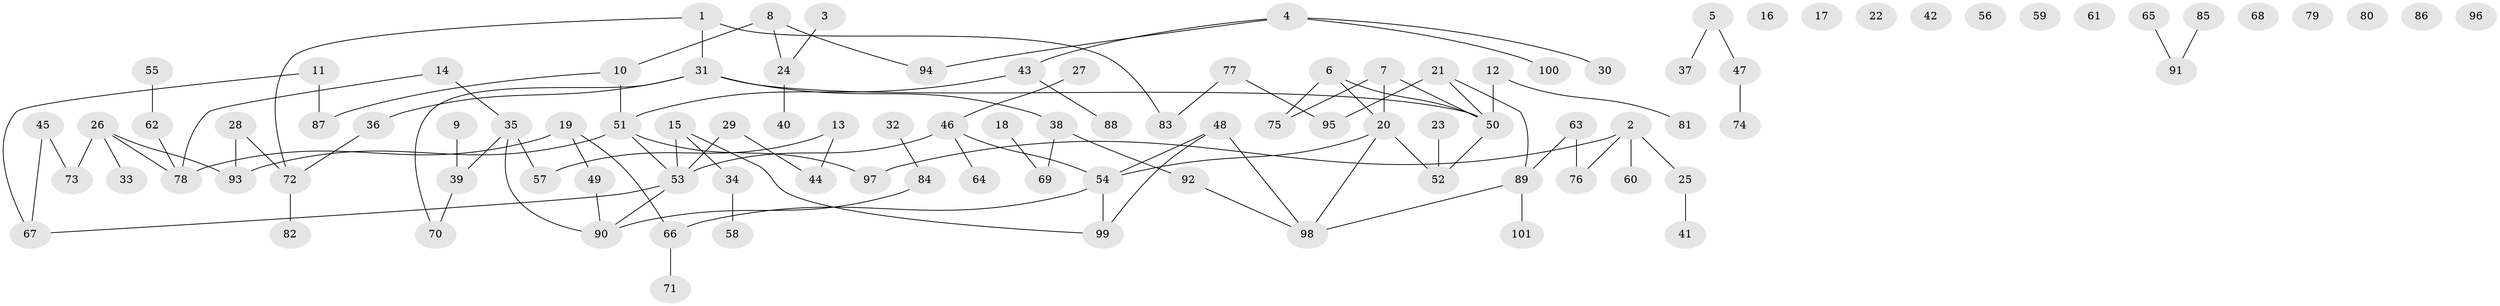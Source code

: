 // Generated by graph-tools (version 1.1) at 2025/49/03/09/25 03:49:14]
// undirected, 101 vertices, 106 edges
graph export_dot {
graph [start="1"]
  node [color=gray90,style=filled];
  1;
  2;
  3;
  4;
  5;
  6;
  7;
  8;
  9;
  10;
  11;
  12;
  13;
  14;
  15;
  16;
  17;
  18;
  19;
  20;
  21;
  22;
  23;
  24;
  25;
  26;
  27;
  28;
  29;
  30;
  31;
  32;
  33;
  34;
  35;
  36;
  37;
  38;
  39;
  40;
  41;
  42;
  43;
  44;
  45;
  46;
  47;
  48;
  49;
  50;
  51;
  52;
  53;
  54;
  55;
  56;
  57;
  58;
  59;
  60;
  61;
  62;
  63;
  64;
  65;
  66;
  67;
  68;
  69;
  70;
  71;
  72;
  73;
  74;
  75;
  76;
  77;
  78;
  79;
  80;
  81;
  82;
  83;
  84;
  85;
  86;
  87;
  88;
  89;
  90;
  91;
  92;
  93;
  94;
  95;
  96;
  97;
  98;
  99;
  100;
  101;
  1 -- 31;
  1 -- 72;
  1 -- 83;
  2 -- 25;
  2 -- 60;
  2 -- 76;
  2 -- 97;
  3 -- 24;
  4 -- 30;
  4 -- 43;
  4 -- 94;
  4 -- 100;
  5 -- 37;
  5 -- 47;
  6 -- 20;
  6 -- 50;
  6 -- 75;
  7 -- 20;
  7 -- 50;
  7 -- 75;
  8 -- 10;
  8 -- 24;
  8 -- 94;
  9 -- 39;
  10 -- 51;
  10 -- 87;
  11 -- 67;
  11 -- 87;
  12 -- 50;
  12 -- 81;
  13 -- 44;
  13 -- 57;
  14 -- 35;
  14 -- 78;
  15 -- 34;
  15 -- 53;
  15 -- 99;
  18 -- 69;
  19 -- 49;
  19 -- 66;
  19 -- 78;
  20 -- 52;
  20 -- 54;
  20 -- 98;
  21 -- 50;
  21 -- 89;
  21 -- 95;
  23 -- 52;
  24 -- 40;
  25 -- 41;
  26 -- 33;
  26 -- 73;
  26 -- 78;
  26 -- 93;
  27 -- 46;
  28 -- 72;
  28 -- 93;
  29 -- 44;
  29 -- 53;
  31 -- 36;
  31 -- 38;
  31 -- 50;
  31 -- 70;
  32 -- 84;
  34 -- 58;
  35 -- 39;
  35 -- 57;
  35 -- 90;
  36 -- 72;
  38 -- 69;
  38 -- 92;
  39 -- 70;
  43 -- 51;
  43 -- 88;
  45 -- 67;
  45 -- 73;
  46 -- 53;
  46 -- 54;
  46 -- 64;
  47 -- 74;
  48 -- 54;
  48 -- 98;
  48 -- 99;
  49 -- 90;
  50 -- 52;
  51 -- 53;
  51 -- 93;
  51 -- 97;
  53 -- 67;
  53 -- 90;
  54 -- 66;
  54 -- 99;
  55 -- 62;
  62 -- 78;
  63 -- 76;
  63 -- 89;
  65 -- 91;
  66 -- 71;
  72 -- 82;
  77 -- 83;
  77 -- 95;
  84 -- 90;
  85 -- 91;
  89 -- 98;
  89 -- 101;
  92 -- 98;
}
